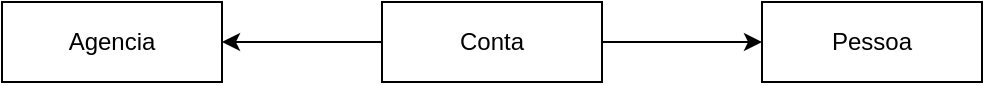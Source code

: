 <mxfile>
    <diagram id="MFJivimczTcx7qzVVDtZ" name="Page-1">
        <mxGraphModel dx="595" dy="349" grid="1" gridSize="10" guides="1" tooltips="1" connect="1" arrows="1" fold="1" page="1" pageScale="1" pageWidth="827" pageHeight="1169" math="0" shadow="0">
            <root>
                <mxCell id="0"/>
                <mxCell id="1" parent="0"/>
                <mxCell id="2" value="Agencia" style="rounded=0;whiteSpace=wrap;html=1;" vertex="1" parent="1">
                    <mxGeometry x="10" y="80" width="110" height="40" as="geometry"/>
                </mxCell>
                <mxCell id="5" style="edgeStyle=none;html=1;entryX=1;entryY=0.5;entryDx=0;entryDy=0;" edge="1" parent="1" source="3" target="2">
                    <mxGeometry relative="1" as="geometry"/>
                </mxCell>
                <mxCell id="6" style="edgeStyle=none;html=1;exitX=1;exitY=0.5;exitDx=0;exitDy=0;entryX=0;entryY=0.5;entryDx=0;entryDy=0;" edge="1" parent="1" source="3" target="4">
                    <mxGeometry relative="1" as="geometry"/>
                </mxCell>
                <mxCell id="3" value="Conta" style="rounded=0;whiteSpace=wrap;html=1;" vertex="1" parent="1">
                    <mxGeometry x="200" y="80" width="110" height="40" as="geometry"/>
                </mxCell>
                <mxCell id="4" value="Pessoa" style="rounded=0;whiteSpace=wrap;html=1;" vertex="1" parent="1">
                    <mxGeometry x="390" y="80" width="110" height="40" as="geometry"/>
                </mxCell>
            </root>
        </mxGraphModel>
    </diagram>
</mxfile>
